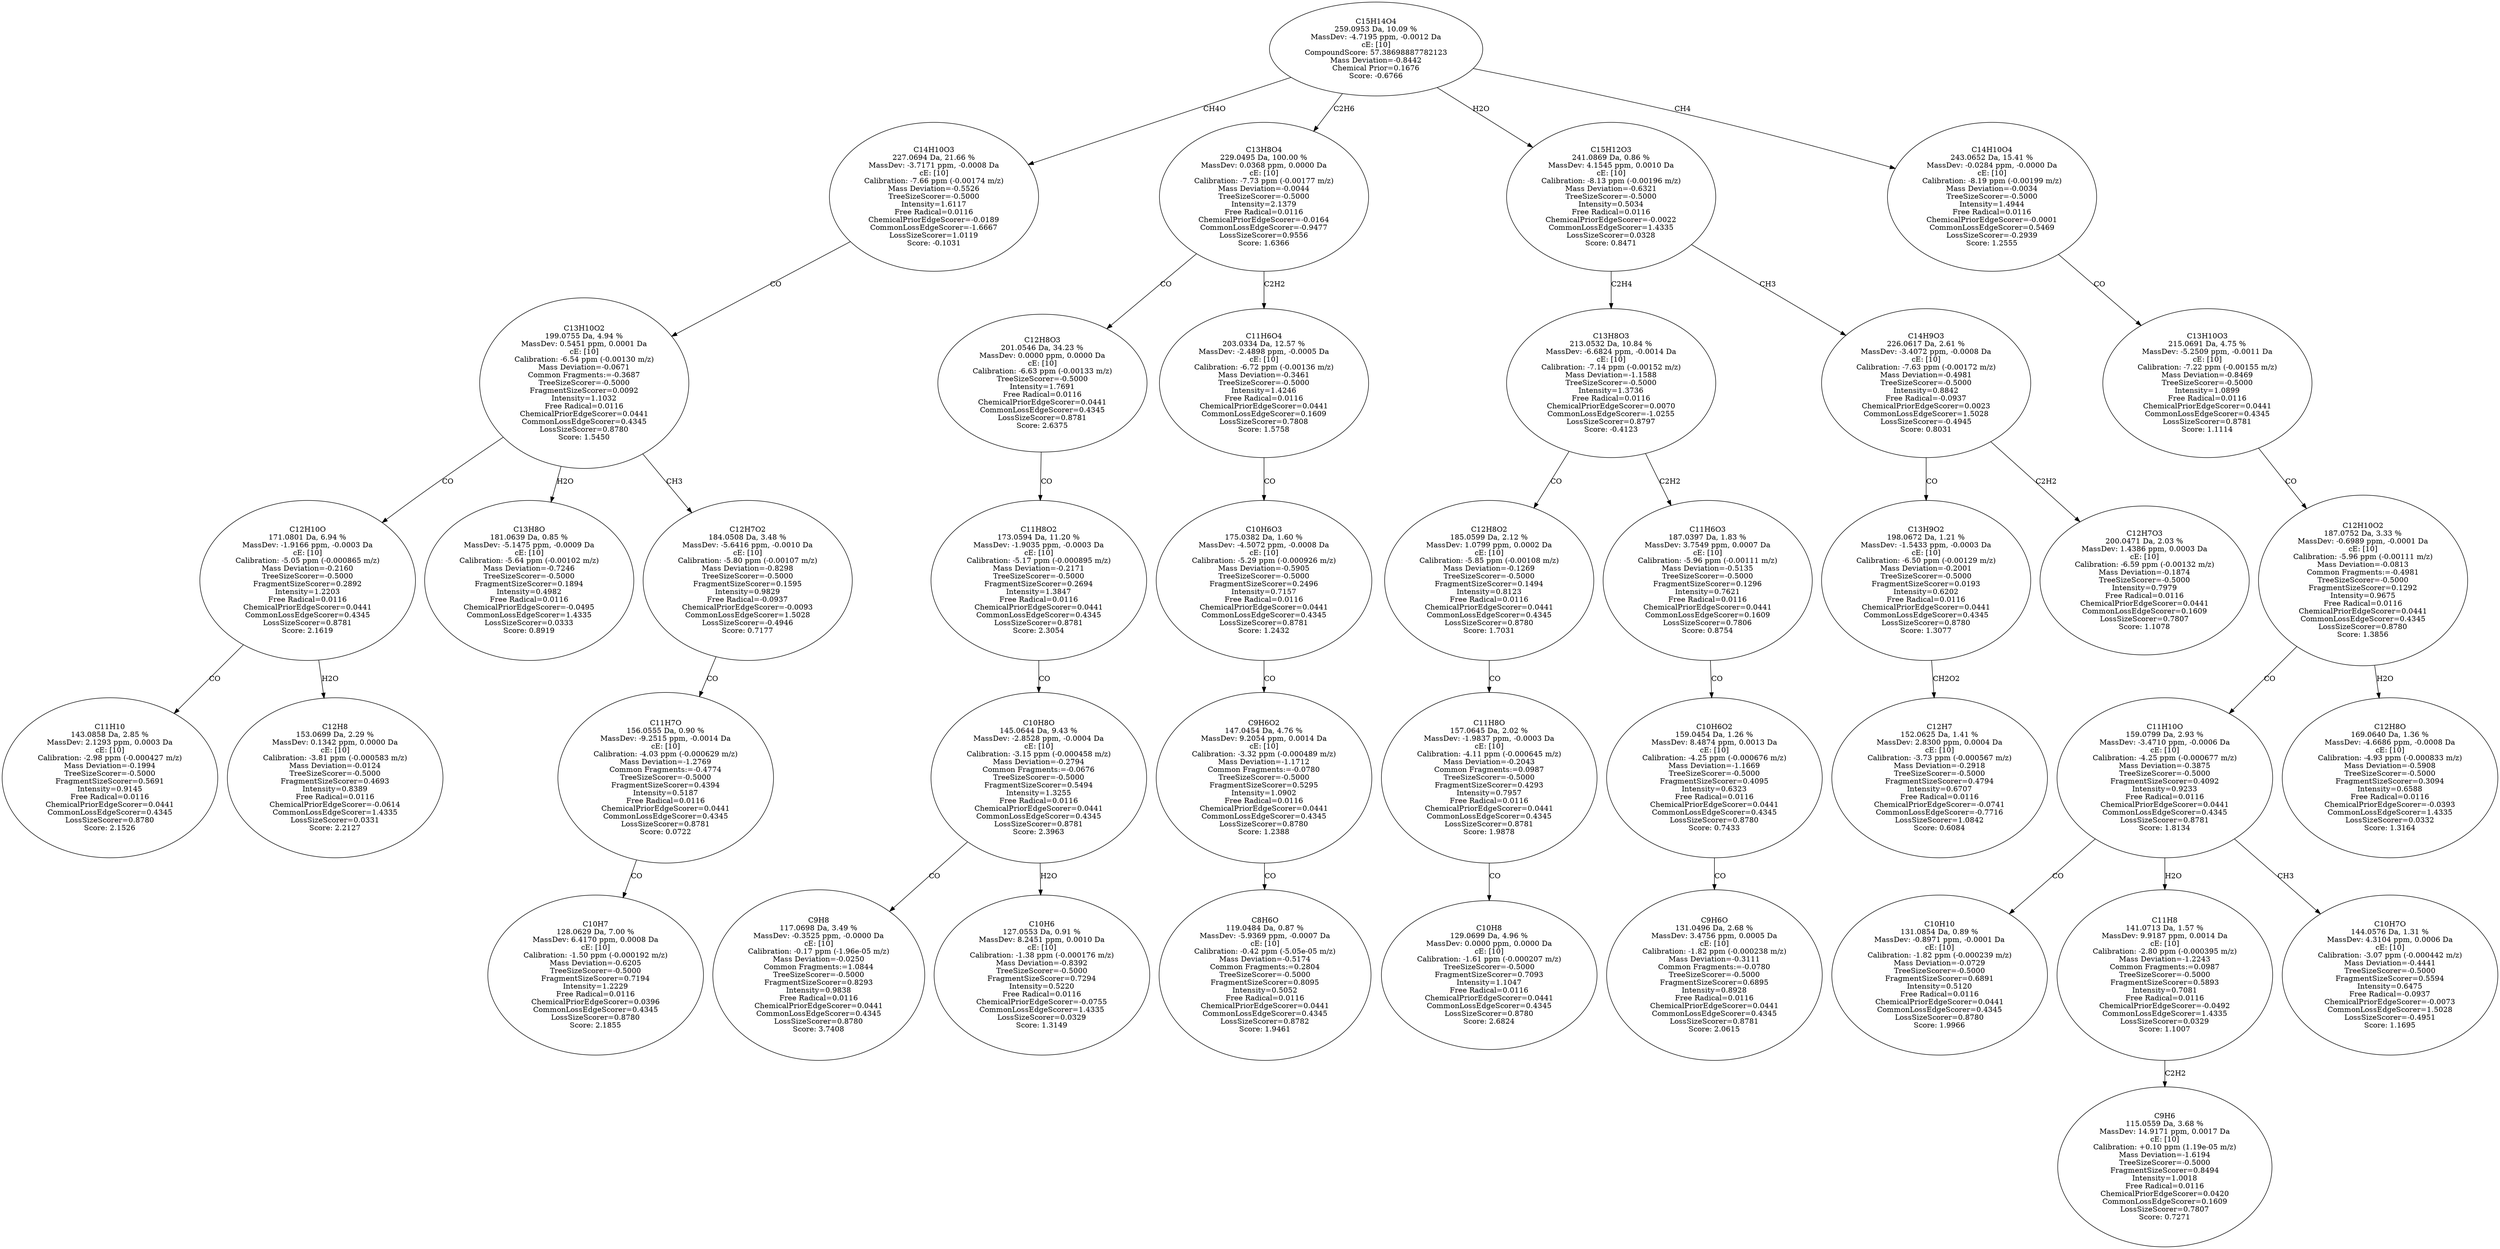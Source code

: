 strict digraph {
v1 [label="C11H10\n143.0858 Da, 2.85 %\nMassDev: 2.1293 ppm, 0.0003 Da\ncE: [10]\nCalibration: -2.98 ppm (-0.000427 m/z)\nMass Deviation=-0.1994\nTreeSizeScorer=-0.5000\nFragmentSizeScorer=0.5691\nIntensity=0.9145\nFree Radical=0.0116\nChemicalPriorEdgeScorer=0.0441\nCommonLossEdgeScorer=0.4345\nLossSizeScorer=0.8780\nScore: 2.1526"];
v2 [label="C12H8\n153.0699 Da, 2.29 %\nMassDev: 0.1342 ppm, 0.0000 Da\ncE: [10]\nCalibration: -3.81 ppm (-0.000583 m/z)\nMass Deviation=-0.0124\nTreeSizeScorer=-0.5000\nFragmentSizeScorer=0.4693\nIntensity=0.8389\nFree Radical=0.0116\nChemicalPriorEdgeScorer=-0.0614\nCommonLossEdgeScorer=1.4335\nLossSizeScorer=0.0331\nScore: 2.2127"];
v3 [label="C12H10O\n171.0801 Da, 6.94 %\nMassDev: -1.9166 ppm, -0.0003 Da\ncE: [10]\nCalibration: -5.05 ppm (-0.000865 m/z)\nMass Deviation=-0.2160\nTreeSizeScorer=-0.5000\nFragmentSizeScorer=0.2892\nIntensity=1.2203\nFree Radical=0.0116\nChemicalPriorEdgeScorer=0.0441\nCommonLossEdgeScorer=0.4345\nLossSizeScorer=0.8781\nScore: 2.1619"];
v4 [label="C13H8O\n181.0639 Da, 0.85 %\nMassDev: -5.1475 ppm, -0.0009 Da\ncE: [10]\nCalibration: -5.64 ppm (-0.00102 m/z)\nMass Deviation=-0.7246\nTreeSizeScorer=-0.5000\nFragmentSizeScorer=0.1894\nIntensity=0.4982\nFree Radical=0.0116\nChemicalPriorEdgeScorer=-0.0495\nCommonLossEdgeScorer=1.4335\nLossSizeScorer=0.0333\nScore: 0.8919"];
v5 [label="C10H7\n128.0629 Da, 7.00 %\nMassDev: 6.4170 ppm, 0.0008 Da\ncE: [10]\nCalibration: -1.50 ppm (-0.000192 m/z)\nMass Deviation=-0.6205\nTreeSizeScorer=-0.5000\nFragmentSizeScorer=0.7194\nIntensity=1.2229\nFree Radical=0.0116\nChemicalPriorEdgeScorer=0.0396\nCommonLossEdgeScorer=0.4345\nLossSizeScorer=0.8780\nScore: 2.1855"];
v6 [label="C11H7O\n156.0555 Da, 0.90 %\nMassDev: -9.2515 ppm, -0.0014 Da\ncE: [10]\nCalibration: -4.03 ppm (-0.000629 m/z)\nMass Deviation=-1.2769\nCommon Fragments:=-0.4774\nTreeSizeScorer=-0.5000\nFragmentSizeScorer=0.4394\nIntensity=0.5187\nFree Radical=0.0116\nChemicalPriorEdgeScorer=0.0441\nCommonLossEdgeScorer=0.4345\nLossSizeScorer=0.8781\nScore: 0.0722"];
v7 [label="C12H7O2\n184.0508 Da, 3.48 %\nMassDev: -5.6416 ppm, -0.0010 Da\ncE: [10]\nCalibration: -5.80 ppm (-0.00107 m/z)\nMass Deviation=-0.8298\nTreeSizeScorer=-0.5000\nFragmentSizeScorer=0.1595\nIntensity=0.9829\nFree Radical=-0.0937\nChemicalPriorEdgeScorer=-0.0093\nCommonLossEdgeScorer=1.5028\nLossSizeScorer=-0.4946\nScore: 0.7177"];
v8 [label="C13H10O2\n199.0755 Da, 4.94 %\nMassDev: 0.5451 ppm, 0.0001 Da\ncE: [10]\nCalibration: -6.54 ppm (-0.00130 m/z)\nMass Deviation=-0.0671\nCommon Fragments:=-0.3687\nTreeSizeScorer=-0.5000\nFragmentSizeScorer=0.0092\nIntensity=1.1032\nFree Radical=0.0116\nChemicalPriorEdgeScorer=0.0441\nCommonLossEdgeScorer=0.4345\nLossSizeScorer=0.8780\nScore: 1.5450"];
v9 [label="C14H10O3\n227.0694 Da, 21.66 %\nMassDev: -3.7171 ppm, -0.0008 Da\ncE: [10]\nCalibration: -7.66 ppm (-0.00174 m/z)\nMass Deviation=-0.5526\nTreeSizeScorer=-0.5000\nIntensity=1.6117\nFree Radical=0.0116\nChemicalPriorEdgeScorer=-0.0189\nCommonLossEdgeScorer=-1.6667\nLossSizeScorer=1.0119\nScore: -0.1031"];
v10 [label="C9H8\n117.0698 Da, 3.49 %\nMassDev: -0.3525 ppm, -0.0000 Da\ncE: [10]\nCalibration: -0.17 ppm (-1.96e-05 m/z)\nMass Deviation=-0.0250\nCommon Fragments:=1.0844\nTreeSizeScorer=-0.5000\nFragmentSizeScorer=0.8293\nIntensity=0.9838\nFree Radical=0.0116\nChemicalPriorEdgeScorer=0.0441\nCommonLossEdgeScorer=0.4345\nLossSizeScorer=0.8780\nScore: 3.7408"];
v11 [label="C10H6\n127.0553 Da, 0.91 %\nMassDev: 8.2451 ppm, 0.0010 Da\ncE: [10]\nCalibration: -1.38 ppm (-0.000176 m/z)\nMass Deviation=-0.8392\nTreeSizeScorer=-0.5000\nFragmentSizeScorer=0.7294\nIntensity=0.5220\nFree Radical=0.0116\nChemicalPriorEdgeScorer=-0.0755\nCommonLossEdgeScorer=1.4335\nLossSizeScorer=0.0329\nScore: 1.3149"];
v12 [label="C10H8O\n145.0644 Da, 9.43 %\nMassDev: -2.8528 ppm, -0.0004 Da\ncE: [10]\nCalibration: -3.15 ppm (-0.000458 m/z)\nMass Deviation=-0.2794\nCommon Fragments:=-0.0676\nTreeSizeScorer=-0.5000\nFragmentSizeScorer=0.5494\nIntensity=1.3255\nFree Radical=0.0116\nChemicalPriorEdgeScorer=0.0441\nCommonLossEdgeScorer=0.4345\nLossSizeScorer=0.8781\nScore: 2.3963"];
v13 [label="C11H8O2\n173.0594 Da, 11.20 %\nMassDev: -1.9035 ppm, -0.0003 Da\ncE: [10]\nCalibration: -5.17 ppm (-0.000895 m/z)\nMass Deviation=-0.2171\nTreeSizeScorer=-0.5000\nFragmentSizeScorer=0.2694\nIntensity=1.3847\nFree Radical=0.0116\nChemicalPriorEdgeScorer=0.0441\nCommonLossEdgeScorer=0.4345\nLossSizeScorer=0.8781\nScore: 2.3054"];
v14 [label="C12H8O3\n201.0546 Da, 34.23 %\nMassDev: 0.0000 ppm, 0.0000 Da\ncE: [10]\nCalibration: -6.63 ppm (-0.00133 m/z)\nTreeSizeScorer=-0.5000\nIntensity=1.7691\nFree Radical=0.0116\nChemicalPriorEdgeScorer=0.0441\nCommonLossEdgeScorer=0.4345\nLossSizeScorer=0.8781\nScore: 2.6375"];
v15 [label="C8H6O\n119.0484 Da, 0.87 %\nMassDev: -5.9369 ppm, -0.0007 Da\ncE: [10]\nCalibration: -0.42 ppm (-5.05e-05 m/z)\nMass Deviation=-0.5174\nCommon Fragments:=0.2804\nTreeSizeScorer=-0.5000\nFragmentSizeScorer=0.8095\nIntensity=0.5052\nFree Radical=0.0116\nChemicalPriorEdgeScorer=0.0441\nCommonLossEdgeScorer=0.4345\nLossSizeScorer=0.8782\nScore: 1.9461"];
v16 [label="C9H6O2\n147.0454 Da, 4.76 %\nMassDev: 9.2054 ppm, 0.0014 Da\ncE: [10]\nCalibration: -3.32 ppm (-0.000489 m/z)\nMass Deviation=-1.1712\nCommon Fragments:=-0.0780\nTreeSizeScorer=-0.5000\nFragmentSizeScorer=0.5295\nIntensity=1.0902\nFree Radical=0.0116\nChemicalPriorEdgeScorer=0.0441\nCommonLossEdgeScorer=0.4345\nLossSizeScorer=0.8780\nScore: 1.2388"];
v17 [label="C10H6O3\n175.0382 Da, 1.60 %\nMassDev: -4.5072 ppm, -0.0008 Da\ncE: [10]\nCalibration: -5.29 ppm (-0.000926 m/z)\nMass Deviation=-0.5905\nTreeSizeScorer=-0.5000\nFragmentSizeScorer=0.2496\nIntensity=0.7157\nFree Radical=0.0116\nChemicalPriorEdgeScorer=0.0441\nCommonLossEdgeScorer=0.4345\nLossSizeScorer=0.8781\nScore: 1.2432"];
v18 [label="C11H6O4\n203.0334 Da, 12.57 %\nMassDev: -2.4898 ppm, -0.0005 Da\ncE: [10]\nCalibration: -6.72 ppm (-0.00136 m/z)\nMass Deviation=-0.3461\nTreeSizeScorer=-0.5000\nIntensity=1.4246\nFree Radical=0.0116\nChemicalPriorEdgeScorer=0.0441\nCommonLossEdgeScorer=0.1609\nLossSizeScorer=0.7808\nScore: 1.5758"];
v19 [label="C13H8O4\n229.0495 Da, 100.00 %\nMassDev: 0.0368 ppm, 0.0000 Da\ncE: [10]\nCalibration: -7.73 ppm (-0.00177 m/z)\nMass Deviation=-0.0044\nTreeSizeScorer=-0.5000\nIntensity=2.1379\nFree Radical=0.0116\nChemicalPriorEdgeScorer=-0.0164\nCommonLossEdgeScorer=-0.9477\nLossSizeScorer=0.9556\nScore: 1.6366"];
v20 [label="C10H8\n129.0699 Da, 4.96 %\nMassDev: 0.0000 ppm, 0.0000 Da\ncE: [10]\nCalibration: -1.61 ppm (-0.000207 m/z)\nTreeSizeScorer=-0.5000\nFragmentSizeScorer=0.7093\nIntensity=1.1047\nFree Radical=0.0116\nChemicalPriorEdgeScorer=0.0441\nCommonLossEdgeScorer=0.4345\nLossSizeScorer=0.8780\nScore: 2.6824"];
v21 [label="C11H8O\n157.0645 Da, 2.02 %\nMassDev: -1.9837 ppm, -0.0003 Da\ncE: [10]\nCalibration: -4.11 ppm (-0.000645 m/z)\nMass Deviation=-0.2043\nCommon Fragments:=0.0987\nTreeSizeScorer=-0.5000\nFragmentSizeScorer=0.4293\nIntensity=0.7957\nFree Radical=0.0116\nChemicalPriorEdgeScorer=0.0441\nCommonLossEdgeScorer=0.4345\nLossSizeScorer=0.8781\nScore: 1.9878"];
v22 [label="C12H8O2\n185.0599 Da, 2.12 %\nMassDev: 1.0799 ppm, 0.0002 Da\ncE: [10]\nCalibration: -5.85 ppm (-0.00108 m/z)\nMass Deviation=-0.1269\nTreeSizeScorer=-0.5000\nFragmentSizeScorer=0.1494\nIntensity=0.8123\nFree Radical=0.0116\nChemicalPriorEdgeScorer=0.0441\nCommonLossEdgeScorer=0.4345\nLossSizeScorer=0.8780\nScore: 1.7031"];
v23 [label="C9H6O\n131.0496 Da, 2.68 %\nMassDev: 3.4756 ppm, 0.0005 Da\ncE: [10]\nCalibration: -1.82 ppm (-0.000238 m/z)\nMass Deviation=-0.3111\nCommon Fragments:=-0.0780\nTreeSizeScorer=-0.5000\nFragmentSizeScorer=0.6895\nIntensity=0.8928\nFree Radical=0.0116\nChemicalPriorEdgeScorer=0.0441\nCommonLossEdgeScorer=0.4345\nLossSizeScorer=0.8781\nScore: 2.0615"];
v24 [label="C10H6O2\n159.0454 Da, 1.26 %\nMassDev: 8.4874 ppm, 0.0013 Da\ncE: [10]\nCalibration: -4.25 ppm (-0.000676 m/z)\nMass Deviation=-1.1669\nTreeSizeScorer=-0.5000\nFragmentSizeScorer=0.4095\nIntensity=0.6323\nFree Radical=0.0116\nChemicalPriorEdgeScorer=0.0441\nCommonLossEdgeScorer=0.4345\nLossSizeScorer=0.8780\nScore: 0.7433"];
v25 [label="C11H6O3\n187.0397 Da, 1.83 %\nMassDev: 3.7549 ppm, 0.0007 Da\ncE: [10]\nCalibration: -5.96 ppm (-0.00111 m/z)\nMass Deviation=-0.5135\nTreeSizeScorer=-0.5000\nFragmentSizeScorer=0.1296\nIntensity=0.7621\nFree Radical=0.0116\nChemicalPriorEdgeScorer=0.0441\nCommonLossEdgeScorer=0.1609\nLossSizeScorer=0.7806\nScore: 0.8754"];
v26 [label="C13H8O3\n213.0532 Da, 10.84 %\nMassDev: -6.6824 ppm, -0.0014 Da\ncE: [10]\nCalibration: -7.14 ppm (-0.00152 m/z)\nMass Deviation=-1.1588\nTreeSizeScorer=-0.5000\nIntensity=1.3736\nFree Radical=0.0116\nChemicalPriorEdgeScorer=0.0070\nCommonLossEdgeScorer=-1.0255\nLossSizeScorer=0.8797\nScore: -0.4123"];
v27 [label="C12H7\n152.0625 Da, 1.41 %\nMassDev: 2.8300 ppm, 0.0004 Da\ncE: [10]\nCalibration: -3.73 ppm (-0.000567 m/z)\nMass Deviation=-0.2918\nTreeSizeScorer=-0.5000\nFragmentSizeScorer=0.4794\nIntensity=0.6707\nFree Radical=0.0116\nChemicalPriorEdgeScorer=-0.0741\nCommonLossEdgeScorer=-0.7716\nLossSizeScorer=1.0842\nScore: 0.6084"];
v28 [label="C13H9O2\n198.0672 Da, 1.21 %\nMassDev: -1.5433 ppm, -0.0003 Da\ncE: [10]\nCalibration: -6.50 ppm (-0.00129 m/z)\nMass Deviation=-0.2001\nTreeSizeScorer=-0.5000\nFragmentSizeScorer=0.0193\nIntensity=0.6202\nFree Radical=0.0116\nChemicalPriorEdgeScorer=0.0441\nCommonLossEdgeScorer=0.4345\nLossSizeScorer=0.8780\nScore: 1.3077"];
v29 [label="C12H7O3\n200.0471 Da, 2.03 %\nMassDev: 1.4386 ppm, 0.0003 Da\ncE: [10]\nCalibration: -6.59 ppm (-0.00132 m/z)\nMass Deviation=-0.1874\nTreeSizeScorer=-0.5000\nIntensity=0.7979\nFree Radical=0.0116\nChemicalPriorEdgeScorer=0.0441\nCommonLossEdgeScorer=0.1609\nLossSizeScorer=0.7807\nScore: 1.1078"];
v30 [label="C14H9O3\n226.0617 Da, 2.61 %\nMassDev: -3.4072 ppm, -0.0008 Da\ncE: [10]\nCalibration: -7.63 ppm (-0.00172 m/z)\nMass Deviation=-0.4981\nTreeSizeScorer=-0.5000\nIntensity=0.8842\nFree Radical=-0.0937\nChemicalPriorEdgeScorer=0.0023\nCommonLossEdgeScorer=1.5028\nLossSizeScorer=-0.4945\nScore: 0.8031"];
v31 [label="C15H12O3\n241.0869 Da, 0.86 %\nMassDev: 4.1545 ppm, 0.0010 Da\ncE: [10]\nCalibration: -8.13 ppm (-0.00196 m/z)\nMass Deviation=-0.6321\nTreeSizeScorer=-0.5000\nIntensity=0.5034\nFree Radical=0.0116\nChemicalPriorEdgeScorer=-0.0022\nCommonLossEdgeScorer=1.4335\nLossSizeScorer=0.0328\nScore: 0.8471"];
v32 [label="C10H10\n131.0854 Da, 0.89 %\nMassDev: -0.8971 ppm, -0.0001 Da\ncE: [10]\nCalibration: -1.82 ppm (-0.000239 m/z)\nMass Deviation=-0.0729\nTreeSizeScorer=-0.5000\nFragmentSizeScorer=0.6891\nIntensity=0.5120\nFree Radical=0.0116\nChemicalPriorEdgeScorer=0.0441\nCommonLossEdgeScorer=0.4345\nLossSizeScorer=0.8780\nScore: 1.9966"];
v33 [label="C9H6\n115.0559 Da, 3.68 %\nMassDev: 14.9171 ppm, 0.0017 Da\ncE: [10]\nCalibration: +0.10 ppm (1.19e-05 m/z)\nMass Deviation=-1.6194\nTreeSizeScorer=-0.5000\nFragmentSizeScorer=0.8494\nIntensity=1.0018\nFree Radical=0.0116\nChemicalPriorEdgeScorer=0.0420\nCommonLossEdgeScorer=0.1609\nLossSizeScorer=0.7807\nScore: 0.7271"];
v34 [label="C11H8\n141.0713 Da, 1.57 %\nMassDev: 9.9187 ppm, 0.0014 Da\ncE: [10]\nCalibration: -2.80 ppm (-0.000395 m/z)\nMass Deviation=-1.2243\nCommon Fragments:=0.0987\nTreeSizeScorer=-0.5000\nFragmentSizeScorer=0.5893\nIntensity=0.7081\nFree Radical=0.0116\nChemicalPriorEdgeScorer=-0.0492\nCommonLossEdgeScorer=1.4335\nLossSizeScorer=0.0329\nScore: 1.1007"];
v35 [label="C10H7O\n144.0576 Da, 1.31 %\nMassDev: 4.3104 ppm, 0.0006 Da\ncE: [10]\nCalibration: -3.07 ppm (-0.000442 m/z)\nMass Deviation=-0.4441\nTreeSizeScorer=-0.5000\nFragmentSizeScorer=0.5594\nIntensity=0.6475\nFree Radical=-0.0937\nChemicalPriorEdgeScorer=-0.0073\nCommonLossEdgeScorer=1.5028\nLossSizeScorer=-0.4951\nScore: 1.1695"];
v36 [label="C11H10O\n159.0799 Da, 2.93 %\nMassDev: -3.4710 ppm, -0.0006 Da\ncE: [10]\nCalibration: -4.25 ppm (-0.000677 m/z)\nMass Deviation=-0.3875\nTreeSizeScorer=-0.5000\nFragmentSizeScorer=0.4092\nIntensity=0.9233\nFree Radical=0.0116\nChemicalPriorEdgeScorer=0.0441\nCommonLossEdgeScorer=0.4345\nLossSizeScorer=0.8781\nScore: 1.8134"];
v37 [label="C12H8O\n169.0640 Da, 1.36 %\nMassDev: -4.6686 ppm, -0.0008 Da\ncE: [10]\nCalibration: -4.93 ppm (-0.000833 m/z)\nMass Deviation=-0.5908\nTreeSizeScorer=-0.5000\nFragmentSizeScorer=0.3094\nIntensity=0.6588\nFree Radical=0.0116\nChemicalPriorEdgeScorer=-0.0393\nCommonLossEdgeScorer=1.4335\nLossSizeScorer=0.0332\nScore: 1.3164"];
v38 [label="C12H10O2\n187.0752 Da, 3.33 %\nMassDev: -0.6989 ppm, -0.0001 Da\ncE: [10]\nCalibration: -5.96 ppm (-0.00111 m/z)\nMass Deviation=-0.0813\nCommon Fragments:=-0.4981\nTreeSizeScorer=-0.5000\nFragmentSizeScorer=0.1292\nIntensity=0.9675\nFree Radical=0.0116\nChemicalPriorEdgeScorer=0.0441\nCommonLossEdgeScorer=0.4345\nLossSizeScorer=0.8780\nScore: 1.3856"];
v39 [label="C13H10O3\n215.0691 Da, 4.75 %\nMassDev: -5.2509 ppm, -0.0011 Da\ncE: [10]\nCalibration: -7.22 ppm (-0.00155 m/z)\nMass Deviation=-0.8469\nTreeSizeScorer=-0.5000\nIntensity=1.0899\nFree Radical=0.0116\nChemicalPriorEdgeScorer=0.0441\nCommonLossEdgeScorer=0.4345\nLossSizeScorer=0.8781\nScore: 1.1114"];
v40 [label="C14H10O4\n243.0652 Da, 15.41 %\nMassDev: -0.0284 ppm, -0.0000 Da\ncE: [10]\nCalibration: -8.19 ppm (-0.00199 m/z)\nMass Deviation=-0.0034\nTreeSizeScorer=-0.5000\nIntensity=1.4944\nFree Radical=0.0116\nChemicalPriorEdgeScorer=-0.0001\nCommonLossEdgeScorer=0.5469\nLossSizeScorer=-0.2939\nScore: 1.2555"];
v41 [label="C15H14O4\n259.0953 Da, 10.09 %\nMassDev: -4.7195 ppm, -0.0012 Da\ncE: [10]\nCompoundScore: 57.38698887782123\nMass Deviation=-0.8442\nChemical Prior=0.1676\nScore: -0.6766"];
v3 -> v1 [label="CO"];
v3 -> v2 [label="H2O"];
v8 -> v3 [label="CO"];
v8 -> v4 [label="H2O"];
v6 -> v5 [label="CO"];
v7 -> v6 [label="CO"];
v8 -> v7 [label="CH3"];
v9 -> v8 [label="CO"];
v41 -> v9 [label="CH4O"];
v12 -> v10 [label="CO"];
v12 -> v11 [label="H2O"];
v13 -> v12 [label="CO"];
v14 -> v13 [label="CO"];
v19 -> v14 [label="CO"];
v16 -> v15 [label="CO"];
v17 -> v16 [label="CO"];
v18 -> v17 [label="CO"];
v19 -> v18 [label="C2H2"];
v41 -> v19 [label="C2H6"];
v21 -> v20 [label="CO"];
v22 -> v21 [label="CO"];
v26 -> v22 [label="CO"];
v24 -> v23 [label="CO"];
v25 -> v24 [label="CO"];
v26 -> v25 [label="C2H2"];
v31 -> v26 [label="C2H4"];
v28 -> v27 [label="CH2O2"];
v30 -> v28 [label="CO"];
v30 -> v29 [label="C2H2"];
v31 -> v30 [label="CH3"];
v41 -> v31 [label="H2O"];
v36 -> v32 [label="CO"];
v34 -> v33 [label="C2H2"];
v36 -> v34 [label="H2O"];
v36 -> v35 [label="CH3"];
v38 -> v36 [label="CO"];
v38 -> v37 [label="H2O"];
v39 -> v38 [label="CO"];
v40 -> v39 [label="CO"];
v41 -> v40 [label="CH4"];
}